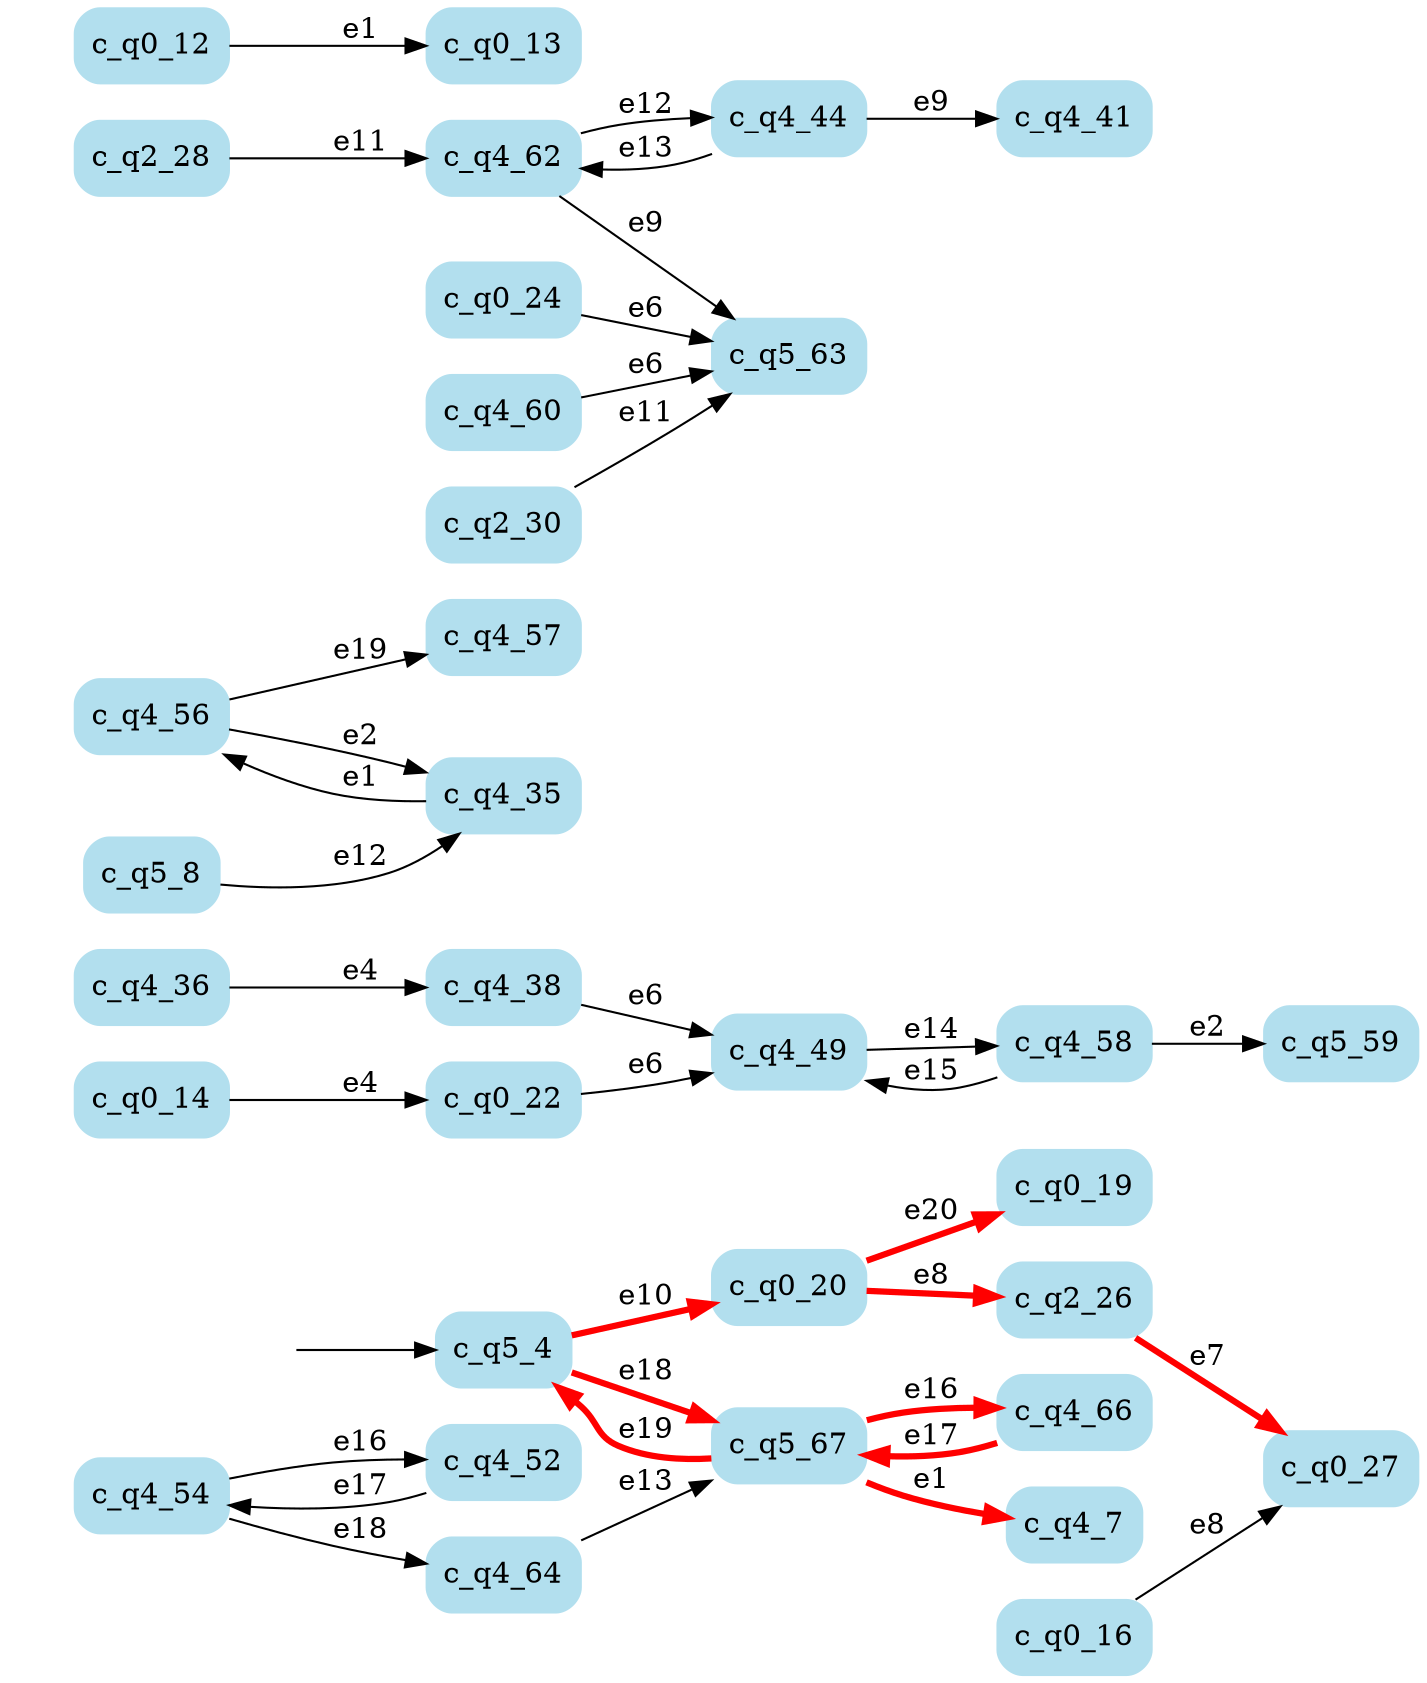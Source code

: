 digraph G {

	rankdir = LR;

	start_c_q5_4[style=invisible];

	node[shape=box, style="rounded, filled", color=lightblue2];

	c_q0_22[label="c_q0_22"];
	c_q0_16[label="c_q0_16"];
	c_q4_57[label="c_q4_57"];
	c_q4_36[label="c_q4_36"];
	c_q0_19[label="c_q0_19"];
	c_q4_66[label="c_q4_66"];
	c_q5_63[label="c_q5_63"];
	c_q4_56[label="c_q4_56"];
	c_q0_27[label="c_q0_27"];
	c_q4_49[label="c_q4_49"];
	c_q0_13[label="c_q0_13"];
	c_q4_62[label="c_q4_62"];
	c_q2_28[label="c_q2_28"];
	c_q4_54[label="c_q4_54"];
	c_q4_52[label="c_q4_52"];
	c_q0_20[label="c_q0_20"];
	c_q4_38[label="c_q4_38"];
	c_q4_58[label="c_q4_58"];
	c_q5_8[label="c_q5_8"];
	c_q4_64[label="c_q4_64"];
	c_q4_7[label="c_q4_7"];
	c_q0_24[label="c_q0_24"];
	c_q0_12[label="c_q0_12"];
	c_q4_60[label="c_q4_60"];
	c_q4_41[label="c_q4_41"];
	c_q2_30[label="c_q2_30"];
	c_q5_4[label="c_q5_4"];
	c_q5_59[label="c_q5_59"];
	c_q2_26[label="c_q2_26"];
	c_q5_67[label="c_q5_67"];
	c_q4_35[label="c_q4_35"];
	c_q0_14[label="c_q0_14"];
	c_q4_44[label="c_q4_44"];

	start_c_q5_4 -> c_q5_4;
	c_q5_4 -> c_q5_67[label="e18", penwidth=3, color=red];
	c_q5_67 -> c_q5_4[label="e19", penwidth=3, color=red];
	c_q5_4 -> c_q0_20[label="e10", penwidth=3, color=red];
	c_q5_67 -> c_q4_7[label="e1", penwidth=3, color=red];
	c_q5_8 -> c_q4_35[label="e12"];
	c_q5_67 -> c_q4_66[label="e16", penwidth=3, color=red];
	c_q0_12 -> c_q0_13[label="e1"];
	c_q0_14 -> c_q0_22[label="e4"];
	c_q0_16 -> c_q0_27[label="e8"];
	c_q0_20 -> c_q0_19[label="e20", penwidth=3, color=red];
	c_q0_20 -> c_q2_26[label="e8", penwidth=3, color=red];
	c_q0_22 -> c_q4_49[label="e6"];
	c_q0_24 -> c_q5_63[label="e6"];
	c_q2_26 -> c_q0_27[label="e7", penwidth=3, color=red];
	c_q2_28 -> c_q4_62[label="e11"];
	c_q2_30 -> c_q5_63[label="e11"];
	c_q4_35 -> c_q4_56[label="e1"];
	c_q4_56 -> c_q4_35[label="e2"];
	c_q4_36 -> c_q4_38[label="e4"];
	c_q4_38 -> c_q4_49[label="e6"];
	c_q4_44 -> c_q4_41[label="e9"];
	c_q4_62 -> c_q4_44[label="e12"];
	c_q4_44 -> c_q4_62[label="e13"];
	c_q4_49 -> c_q4_58[label="e14"];
	c_q4_58 -> c_q4_49[label="e15"];
	c_q4_54 -> c_q4_52[label="e16"];
	c_q4_52 -> c_q4_54[label="e17"];
	c_q4_54 -> c_q4_64[label="e18"];
	c_q4_56 -> c_q4_57[label="e19"];
	c_q4_58 -> c_q5_59[label="e2"];
	c_q4_60 -> c_q5_63[label="e6"];
	c_q4_62 -> c_q5_63[label="e9"];
	c_q4_64 -> c_q5_67[label="e13"];
	c_q4_66 -> c_q5_67[label="e17", penwidth=3, color=red];

}